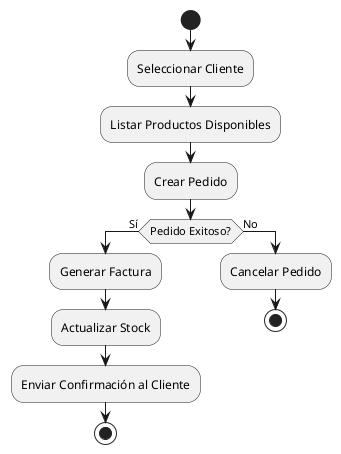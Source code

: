 @startuml
start
:Seleccionar Cliente;
:Listar Productos Disponibles;
:Crear Pedido;
if (Pedido Exitoso?) then (Sí)
  :Generar Factura;
  :Actualizar Stock;
  :Enviar Confirmación al Cliente;
  stop
else (No)
  :Cancelar Pedido;
  stop
endif
@enduml